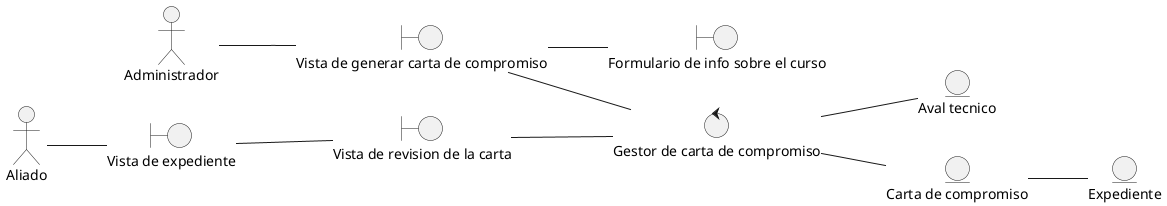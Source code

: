 @startuml DisciplinaDeAnalisisDiagramaDeClaseGenerarCartaCompromiso
left to right direction

actor "Administrador" as actorAdmin
actor "Aliado" as actorAliado

entity "Aval tecnico" as entidadAval
entity "Expediente" as entidadExpediente
entity "Carta de compromiso" as entidadCartaCompromiso

boundary "Vista de generar carta de compromiso" as vistaGenerarCartaDeCompromiso
boundary "Formulario de info sobre el curso" as vistaFormularioInfo
boundary "Vista de revision de la carta" as vistaRevisionCartaDeCompromiso
boundary "Vista de expediente" as vistaExpediente

control "Gestor de carta de compromiso" as ctrlGestorCartaCompromiso

actorAdmin -- vistaGenerarCartaDeCompromiso
vistaGenerarCartaDeCompromiso -- vistaFormularioInfo

vistaGenerarCartaDeCompromiso -- ctrlGestorCartaCompromiso
ctrlGestorCartaCompromiso -- entidadCartaCompromiso 
entidadCartaCompromiso -- entidadExpediente

ctrlGestorCartaCompromiso -- entidadAval

actorAliado -- vistaExpediente
vistaExpediente -- vistaRevisionCartaDeCompromiso
vistaRevisionCartaDeCompromiso -- ctrlGestorCartaCompromiso

@enduml
